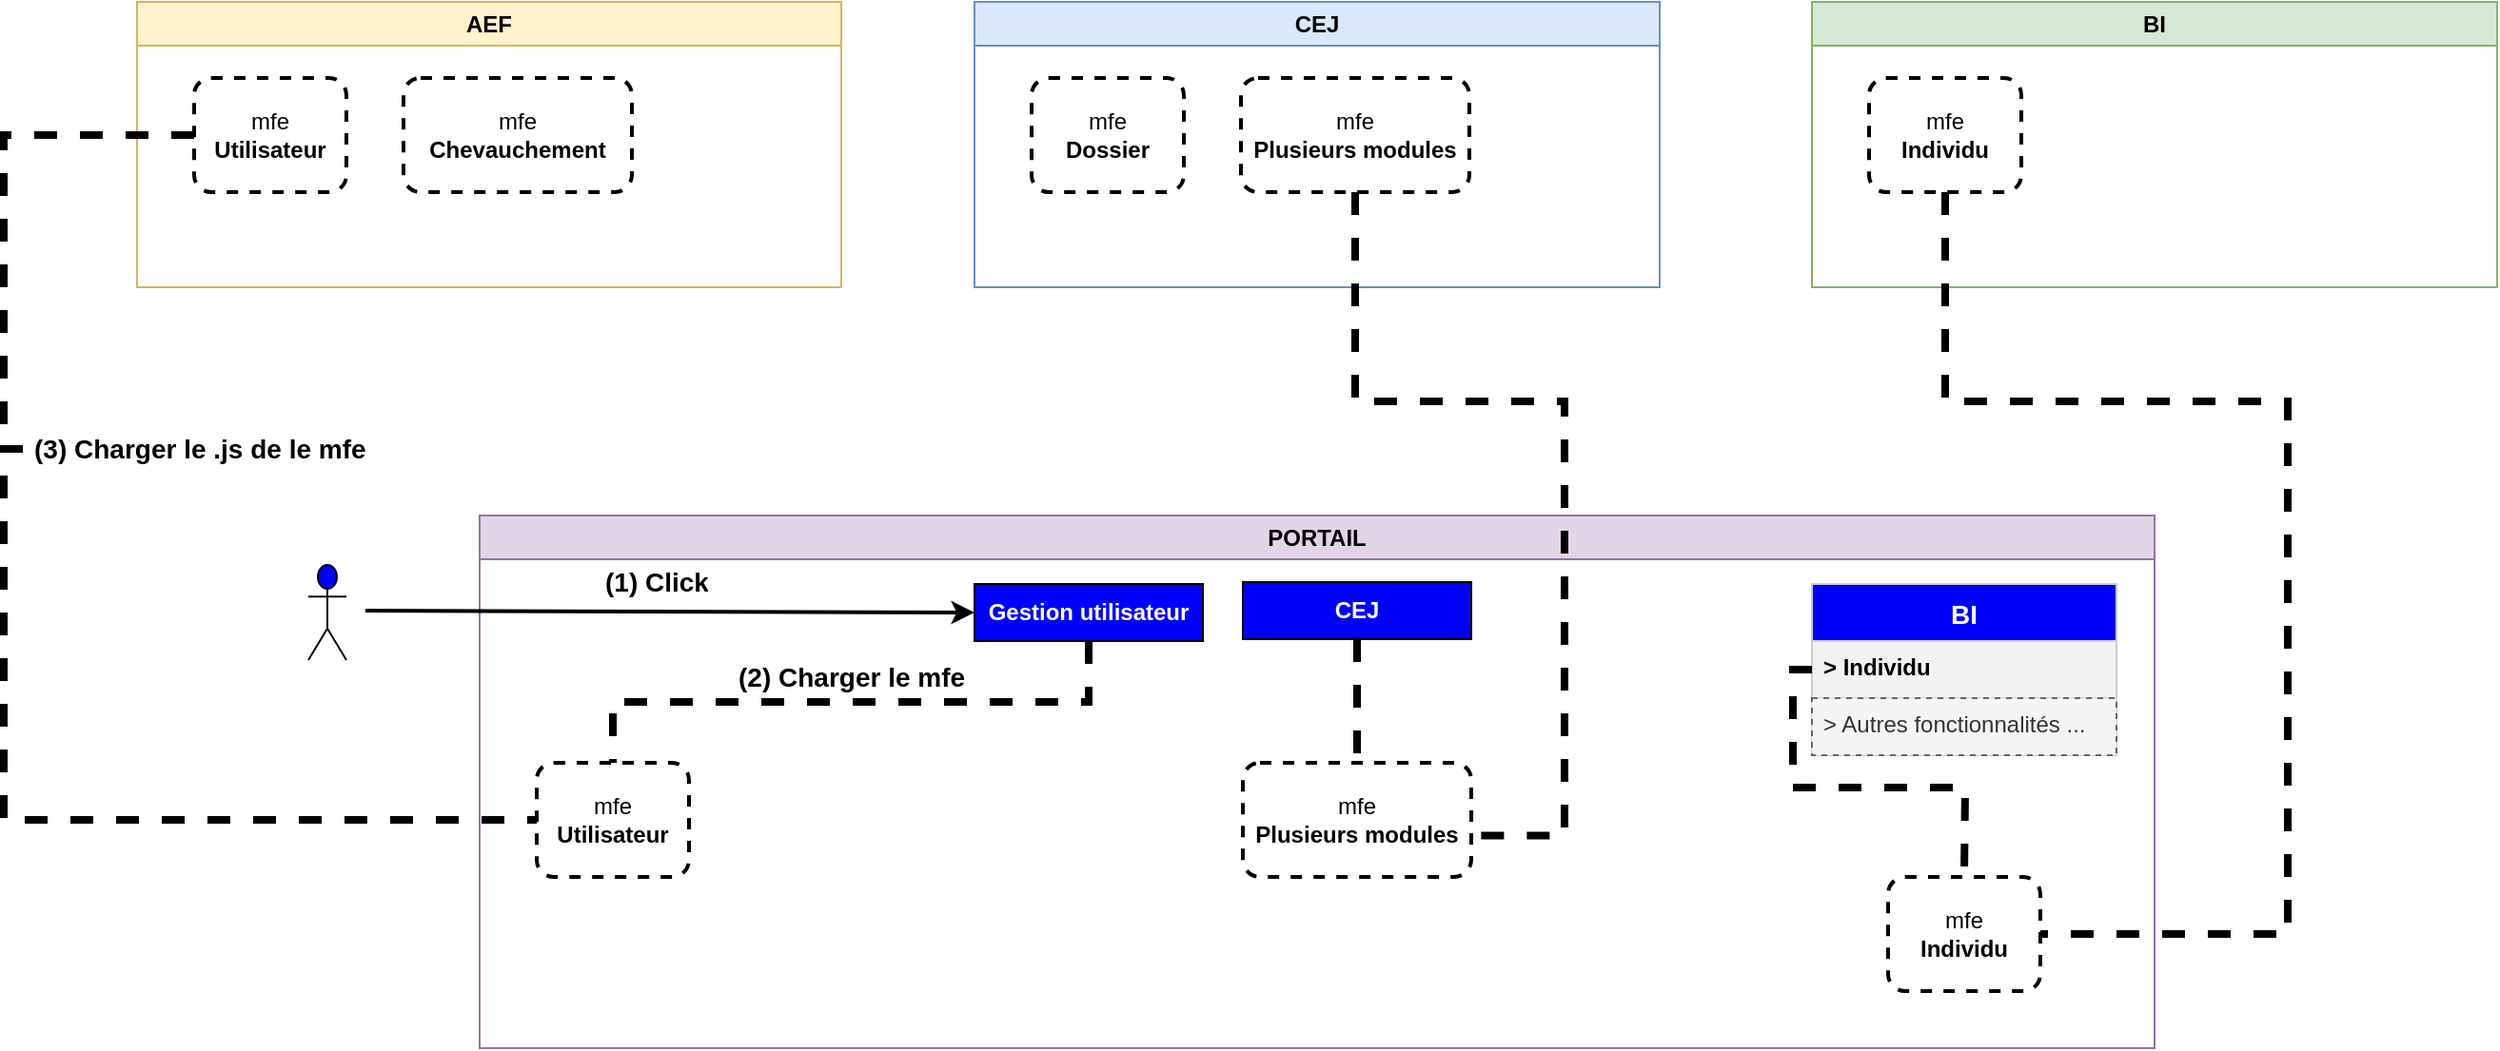 <mxfile version="20.8.23" type="github" pages="2">
  <diagram name="Multi-repo" id="TVKqwtygR2jtkVOvne77">
    <mxGraphModel dx="1562" dy="779" grid="1" gridSize="10" guides="1" tooltips="1" connect="1" arrows="1" fold="1" page="1" pageScale="1" pageWidth="3300" pageHeight="4681" math="0" shadow="0">
      <root>
        <mxCell id="0" />
        <mxCell id="1" parent="0" />
        <mxCell id="2WHvH8ilRGJesVWR_XoT-2" value="AEF" style="swimlane;whiteSpace=wrap;html=1;fillColor=#fff2cc;strokeColor=#d6b656;" parent="1" vertex="1">
          <mxGeometry x="120" y="120" width="370" height="150" as="geometry" />
        </mxCell>
        <mxCell id="2WHvH8ilRGJesVWR_XoT-5" value="mfe&lt;br style=&quot;border-color: var(--border-color);&quot;&gt;&lt;b&gt;Chevauchement&lt;/b&gt;" style="rounded=1;whiteSpace=wrap;html=1;dashed=1;strokeWidth=2;" parent="2WHvH8ilRGJesVWR_XoT-2" vertex="1">
          <mxGeometry x="140" y="40" width="120" height="60" as="geometry" />
        </mxCell>
        <mxCell id="2WHvH8ilRGJesVWR_XoT-6" value="mfe&lt;br style=&quot;border-color: var(--border-color);&quot;&gt;&lt;b&gt;Utilisateur&lt;/b&gt;" style="rounded=1;whiteSpace=wrap;html=1;dashed=1;strokeWidth=2;" parent="2WHvH8ilRGJesVWR_XoT-2" vertex="1">
          <mxGeometry x="30" y="40" width="80" height="60" as="geometry" />
        </mxCell>
        <mxCell id="2WHvH8ilRGJesVWR_XoT-7" value="CEJ" style="swimlane;whiteSpace=wrap;html=1;fillColor=#dae8fc;strokeColor=#6c8ebf;" parent="1" vertex="1">
          <mxGeometry x="560" y="120" width="360" height="150" as="geometry" />
        </mxCell>
        <mxCell id="2WHvH8ilRGJesVWR_XoT-8" value="mfe&lt;br style=&quot;border-color: var(--border-color);&quot;&gt;&lt;b&gt;Plusieurs modules&lt;/b&gt;" style="rounded=1;whiteSpace=wrap;html=1;dashed=1;strokeWidth=2;" parent="2WHvH8ilRGJesVWR_XoT-7" vertex="1">
          <mxGeometry x="140" y="40" width="120" height="60" as="geometry" />
        </mxCell>
        <mxCell id="2WHvH8ilRGJesVWR_XoT-9" value="mfe&lt;br style=&quot;border-color: var(--border-color);&quot;&gt;&lt;b&gt;Dossier&lt;/b&gt;" style="rounded=1;whiteSpace=wrap;html=1;dashed=1;strokeWidth=2;" parent="2WHvH8ilRGJesVWR_XoT-7" vertex="1">
          <mxGeometry x="30" y="40" width="80" height="60" as="geometry" />
        </mxCell>
        <mxCell id="2WHvH8ilRGJesVWR_XoT-11" value="PORTAIL" style="swimlane;whiteSpace=wrap;html=1;fillColor=#e1d5e7;strokeColor=#9673a6;" parent="1" vertex="1">
          <mxGeometry x="300" y="390" width="880" height="280" as="geometry" />
        </mxCell>
        <mxCell id="2WHvH8ilRGJesVWR_XoT-12" value="mfe&lt;br style=&quot;border-color: var(--border-color);&quot;&gt;&lt;b&gt;Plusieurs modules&lt;/b&gt;" style="rounded=1;whiteSpace=wrap;html=1;dashed=1;strokeWidth=2;" parent="2WHvH8ilRGJesVWR_XoT-11" vertex="1">
          <mxGeometry x="401" y="130" width="120" height="60" as="geometry" />
        </mxCell>
        <mxCell id="2WHvH8ilRGJesVWR_XoT-13" value="mfe&lt;br style=&quot;border-color: var(--border-color);&quot;&gt;&lt;b&gt;Utilisateur&lt;/b&gt;" style="rounded=1;whiteSpace=wrap;html=1;dashed=1;strokeWidth=2;" parent="2WHvH8ilRGJesVWR_XoT-11" vertex="1">
          <mxGeometry x="30" y="130" width="80" height="60" as="geometry" />
        </mxCell>
        <mxCell id="2WHvH8ilRGJesVWR_XoT-19" value="&lt;font color=&quot;#ffffff&quot;&gt;&lt;b&gt;Gestion utilisateur&lt;/b&gt;&lt;/font&gt;" style="rounded=0;whiteSpace=wrap;html=1;fillColor=#0000FF;" parent="2WHvH8ilRGJesVWR_XoT-11" vertex="1">
          <mxGeometry x="260" y="36" width="120" height="30" as="geometry" />
        </mxCell>
        <mxCell id="2WHvH8ilRGJesVWR_XoT-20" value="&lt;font color=&quot;#ffffff&quot;&gt;&lt;b&gt;CEJ&lt;/b&gt;&lt;/font&gt;" style="rounded=0;whiteSpace=wrap;html=1;fillColor=#0000FF;" parent="2WHvH8ilRGJesVWR_XoT-11" vertex="1">
          <mxGeometry x="401" y="35" width="120" height="30" as="geometry" />
        </mxCell>
        <mxCell id="2WHvH8ilRGJesVWR_XoT-26" value="&lt;font size=&quot;1&quot; color=&quot;#000000&quot;&gt;&lt;b style=&quot;font-size: 14px;&quot;&gt;(1) Click&lt;/b&gt;&lt;/font&gt;" style="text;strokeColor=none;fillColor=none;align=left;verticalAlign=middle;spacingLeft=4;spacingRight=4;overflow=hidden;points=[[0,0.5],[1,0.5]];portConstraint=eastwest;rotatable=0;whiteSpace=wrap;html=1;fontColor=#FFFFFF;" parent="2WHvH8ilRGJesVWR_XoT-11" vertex="1">
          <mxGeometry x="60" y="20" width="90" height="30" as="geometry" />
        </mxCell>
        <mxCell id="2WHvH8ilRGJesVWR_XoT-27" value="" style="endArrow=none;dashed=1;html=1;rounded=0;strokeWidth=4;fontColor=#000000;exitX=0.5;exitY=1;exitDx=0;exitDy=0;edgeStyle=orthogonalEdgeStyle;" parent="2WHvH8ilRGJesVWR_XoT-11" source="2WHvH8ilRGJesVWR_XoT-19" target="2WHvH8ilRGJesVWR_XoT-13" edge="1">
          <mxGeometry width="50" height="50" relative="1" as="geometry">
            <mxPoint x="390" y="40" as="sourcePoint" />
            <mxPoint x="440" y="-10" as="targetPoint" />
          </mxGeometry>
        </mxCell>
        <mxCell id="2WHvH8ilRGJesVWR_XoT-29" value="&lt;font size=&quot;1&quot; color=&quot;#000000&quot;&gt;&lt;b style=&quot;font-size: 14px;&quot;&gt;(2) Charger le mfe&lt;/b&gt;&lt;/font&gt;" style="text;strokeColor=none;fillColor=none;align=left;verticalAlign=middle;spacingLeft=4;spacingRight=4;overflow=hidden;points=[[0,0.5],[1,0.5]];portConstraint=eastwest;rotatable=0;whiteSpace=wrap;html=1;fontColor=#FFFFFF;" parent="2WHvH8ilRGJesVWR_XoT-11" vertex="1">
          <mxGeometry x="130" y="70" width="140" height="30" as="geometry" />
        </mxCell>
        <mxCell id="JjIqwXst3eVOKthiPZqN-1" value="" style="endArrow=none;dashed=1;html=1;rounded=0;strokeWidth=4;fontColor=#000000;exitX=0.5;exitY=1;exitDx=0;exitDy=0;edgeStyle=orthogonalEdgeStyle;" parent="2WHvH8ilRGJesVWR_XoT-11" source="2WHvH8ilRGJesVWR_XoT-20" target="2WHvH8ilRGJesVWR_XoT-12" edge="1">
          <mxGeometry width="50" height="50" relative="1" as="geometry">
            <mxPoint x="330" y="76" as="sourcePoint" />
            <mxPoint x="80" y="140" as="targetPoint" />
          </mxGeometry>
        </mxCell>
        <mxCell id="JjIqwXst3eVOKthiPZqN-23" value="BI" style="swimlane;fontStyle=1;childLayout=stackLayout;horizontal=1;startSize=30;horizontalStack=0;resizeParent=1;resizeParentMax=0;resizeLast=0;collapsible=1;marginBottom=0;align=center;fontSize=14;fontColor=#FFFFFF;fillColor=#0000FF;strokeColor=#CCCCCC;" parent="2WHvH8ilRGJesVWR_XoT-11" vertex="1">
          <mxGeometry x="700" y="36" width="160" height="90" as="geometry" />
        </mxCell>
        <mxCell id="JjIqwXst3eVOKthiPZqN-24" value="&gt; Individu" style="text;strokeColor=#CCCCCC;fillColor=#F2F2F2;spacingLeft=4;spacingRight=4;overflow=hidden;rotatable=0;points=[[0,0.5],[1,0.5]];portConstraint=eastwest;fontSize=12;fontColor=#000000;fillStyle=solid;fontStyle=1" parent="JjIqwXst3eVOKthiPZqN-23" vertex="1">
          <mxGeometry y="30" width="160" height="30" as="geometry" />
        </mxCell>
        <mxCell id="JjIqwXst3eVOKthiPZqN-26" value="&gt; Autres fonctionnalités ..." style="text;strokeColor=#666666;fillColor=#f5f5f5;spacingLeft=4;spacingRight=4;overflow=hidden;rotatable=0;points=[[0,0.5],[1,0.5]];portConstraint=eastwest;fontSize=12;fontColor=#333333;dashed=1;" parent="JjIqwXst3eVOKthiPZqN-23" vertex="1">
          <mxGeometry y="60" width="160" height="30" as="geometry" />
        </mxCell>
        <mxCell id="JjIqwXst3eVOKthiPZqN-28" value="mfe&lt;br style=&quot;border-color: var(--border-color);&quot;&gt;&lt;b&gt;Individu&lt;/b&gt;" style="rounded=1;whiteSpace=wrap;html=1;dashed=1;strokeWidth=2;" parent="2WHvH8ilRGJesVWR_XoT-11" vertex="1">
          <mxGeometry x="740" y="190" width="80" height="60" as="geometry" />
        </mxCell>
        <mxCell id="2WHvH8ilRGJesVWR_XoT-14" value="BI" style="swimlane;whiteSpace=wrap;html=1;fillColor=#d5e8d4;strokeColor=#82b366;" parent="1" vertex="1">
          <mxGeometry x="1000" y="120" width="360" height="150" as="geometry" />
        </mxCell>
        <mxCell id="2WHvH8ilRGJesVWR_XoT-16" value="mfe&lt;br style=&quot;border-color: var(--border-color);&quot;&gt;&lt;b&gt;Individu&lt;/b&gt;" style="rounded=1;whiteSpace=wrap;html=1;dashed=1;strokeWidth=2;" parent="2WHvH8ilRGJesVWR_XoT-14" vertex="1">
          <mxGeometry x="30" y="40" width="80" height="60" as="geometry" />
        </mxCell>
        <mxCell id="2WHvH8ilRGJesVWR_XoT-23" value="Actor" style="shape=umlActor;verticalLabelPosition=bottom;verticalAlign=top;html=1;outlineConnect=0;fontColor=#FFFFFF;fillColor=#0000FF;" parent="1" vertex="1">
          <mxGeometry x="210" y="416" width="20" height="50" as="geometry" />
        </mxCell>
        <mxCell id="2WHvH8ilRGJesVWR_XoT-25" value="" style="endArrow=classic;html=1;rounded=0;fontColor=#FFFFFF;entryX=0;entryY=0.5;entryDx=0;entryDy=0;strokeWidth=2;" parent="1" target="2WHvH8ilRGJesVWR_XoT-19" edge="1">
          <mxGeometry width="50" height="50" relative="1" as="geometry">
            <mxPoint x="240" y="440" as="sourcePoint" />
            <mxPoint x="550" y="330" as="targetPoint" />
          </mxGeometry>
        </mxCell>
        <mxCell id="JjIqwXst3eVOKthiPZqN-2" value="" style="endArrow=none;dashed=1;html=1;rounded=0;strokeWidth=4;fontColor=#000000;exitX=0;exitY=0.5;exitDx=0;exitDy=0;edgeStyle=orthogonalEdgeStyle;entryX=0;entryY=0.5;entryDx=0;entryDy=0;startArrow=none;" parent="1" source="JjIqwXst3eVOKthiPZqN-3" target="2WHvH8ilRGJesVWR_XoT-13" edge="1">
          <mxGeometry width="50" height="50" relative="1" as="geometry">
            <mxPoint x="630" y="466" as="sourcePoint" />
            <mxPoint x="380" y="530" as="targetPoint" />
          </mxGeometry>
        </mxCell>
        <mxCell id="JjIqwXst3eVOKthiPZqN-4" value="" style="endArrow=none;dashed=1;html=1;rounded=0;strokeWidth=4;fontColor=#000000;exitX=0;exitY=0.5;exitDx=0;exitDy=0;edgeStyle=orthogonalEdgeStyle;entryX=0;entryY=0.5;entryDx=0;entryDy=0;" parent="1" source="2WHvH8ilRGJesVWR_XoT-6" target="JjIqwXst3eVOKthiPZqN-3" edge="1">
          <mxGeometry width="50" height="50" relative="1" as="geometry">
            <mxPoint x="150" y="190" as="sourcePoint" />
            <mxPoint x="330" y="550" as="targetPoint" />
            <Array as="points">
              <mxPoint x="50" y="190" />
              <mxPoint x="50" y="355" />
            </Array>
          </mxGeometry>
        </mxCell>
        <mxCell id="JjIqwXst3eVOKthiPZqN-3" value="&lt;font size=&quot;1&quot; color=&quot;#000000&quot;&gt;&lt;b style=&quot;font-size: 14px;&quot;&gt;(3) Charger le .js de le mfe&lt;/b&gt;&lt;/font&gt;" style="text;strokeColor=none;fillColor=none;align=left;verticalAlign=middle;spacingLeft=4;spacingRight=4;overflow=hidden;points=[[0,0.5],[1,0.5]];portConstraint=eastwest;rotatable=0;whiteSpace=wrap;html=1;fontColor=#FFFFFF;" parent="1" vertex="1">
          <mxGeometry x="60" y="340" width="190" height="30" as="geometry" />
        </mxCell>
        <mxCell id="JjIqwXst3eVOKthiPZqN-27" value="" style="endArrow=none;dashed=1;html=1;rounded=0;strokeWidth=4;fontColor=#000000;exitX=0;exitY=0.5;exitDx=0;exitDy=0;edgeStyle=orthogonalEdgeStyle;" parent="1" source="JjIqwXst3eVOKthiPZqN-24" edge="1">
          <mxGeometry width="50" height="50" relative="1" as="geometry">
            <mxPoint x="630" y="466" as="sourcePoint" />
            <mxPoint x="1080" y="580" as="targetPoint" />
          </mxGeometry>
        </mxCell>
        <mxCell id="26Q78qXbTHTmkKfMNX4m-3" value="" style="endArrow=none;dashed=1;html=1;rounded=0;strokeWidth=4;fontColor=#000000;exitX=0.5;exitY=1;exitDx=0;exitDy=0;edgeStyle=orthogonalEdgeStyle;entryX=1;entryY=0.5;entryDx=0;entryDy=0;" edge="1" parent="1" source="2WHvH8ilRGJesVWR_XoT-16" target="JjIqwXst3eVOKthiPZqN-28">
          <mxGeometry width="50" height="50" relative="1" as="geometry">
            <mxPoint x="1010" y="481" as="sourcePoint" />
            <mxPoint x="1220" y="520" as="targetPoint" />
            <Array as="points">
              <mxPoint x="1070" y="330" />
              <mxPoint x="1250" y="330" />
              <mxPoint x="1250" y="610" />
            </Array>
          </mxGeometry>
        </mxCell>
        <mxCell id="26Q78qXbTHTmkKfMNX4m-4" value="" style="endArrow=none;dashed=1;html=1;rounded=0;strokeWidth=4;fontColor=#000000;exitX=0.5;exitY=1;exitDx=0;exitDy=0;edgeStyle=orthogonalEdgeStyle;entryX=1.008;entryY=0.637;entryDx=0;entryDy=0;entryPerimeter=0;" edge="1" parent="1" source="2WHvH8ilRGJesVWR_XoT-8" target="2WHvH8ilRGJesVWR_XoT-12">
          <mxGeometry width="50" height="50" relative="1" as="geometry">
            <mxPoint x="1080" y="230" as="sourcePoint" />
            <mxPoint x="1130" y="620" as="targetPoint" />
            <Array as="points">
              <mxPoint x="760" y="330" />
              <mxPoint x="870" y="330" />
              <mxPoint x="870" y="558" />
            </Array>
          </mxGeometry>
        </mxCell>
      </root>
    </mxGraphModel>
  </diagram>
  <diagram id="Enm8Pu9zZ97rX9CAP0G-" name="Mono-repo">
    <mxGraphModel dx="1562" dy="779" grid="1" gridSize="10" guides="1" tooltips="1" connect="1" arrows="1" fold="1" page="1" pageScale="1" pageWidth="3300" pageHeight="4681" math="0" shadow="0">
      <root>
        <mxCell id="0" />
        <mxCell id="1" parent="0" />
        <mxCell id="wpDcKLxXv6VPOfNtYu6a-7" value="PORTAIL" style="swimlane;whiteSpace=wrap;html=1;fillColor=#e1d5e7;strokeColor=#9673a6;" parent="1" vertex="1">
          <mxGeometry x="20" y="390" width="1380" height="500" as="geometry" />
        </mxCell>
        <mxCell id="wpDcKLxXv6VPOfNtYu6a-8" value="mfe&lt;br style=&quot;border-color: var(--border-color);&quot;&gt;&lt;b&gt;Plusieurs modules&lt;/b&gt;" style="rounded=1;whiteSpace=wrap;html=1;dashed=1;strokeWidth=2;" parent="wpDcKLxXv6VPOfNtYu6a-7" vertex="1">
          <mxGeometry x="401" y="130" width="120" height="60" as="geometry" />
        </mxCell>
        <mxCell id="wpDcKLxXv6VPOfNtYu6a-9" value="mfe&lt;br style=&quot;border-color: var(--border-color);&quot;&gt;&lt;b&gt;Utilisateur&lt;/b&gt;" style="rounded=1;whiteSpace=wrap;html=1;dashed=1;strokeWidth=2;" parent="wpDcKLxXv6VPOfNtYu6a-7" vertex="1">
          <mxGeometry x="30" y="130" width="80" height="60" as="geometry" />
        </mxCell>
        <mxCell id="wpDcKLxXv6VPOfNtYu6a-10" value="&lt;font color=&quot;#ffffff&quot;&gt;&lt;b&gt;Gestion utilisateur&lt;/b&gt;&lt;/font&gt;" style="rounded=0;whiteSpace=wrap;html=1;fillColor=#0000FF;" parent="wpDcKLxXv6VPOfNtYu6a-7" vertex="1">
          <mxGeometry x="260" y="36" width="120" height="30" as="geometry" />
        </mxCell>
        <mxCell id="wpDcKLxXv6VPOfNtYu6a-11" value="&lt;font color=&quot;#ffffff&quot;&gt;&lt;b&gt;CEJ&lt;/b&gt;&lt;/font&gt;" style="rounded=0;whiteSpace=wrap;html=1;fillColor=#0000FF;" parent="wpDcKLxXv6VPOfNtYu6a-7" vertex="1">
          <mxGeometry x="401" y="35" width="120" height="30" as="geometry" />
        </mxCell>
        <mxCell id="wpDcKLxXv6VPOfNtYu6a-13" value="" style="endArrow=none;dashed=1;html=1;rounded=0;strokeWidth=4;fontColor=#000000;exitX=0.5;exitY=1;exitDx=0;exitDy=0;edgeStyle=orthogonalEdgeStyle;" parent="wpDcKLxXv6VPOfNtYu6a-7" source="wpDcKLxXv6VPOfNtYu6a-10" target="wpDcKLxXv6VPOfNtYu6a-9" edge="1">
          <mxGeometry width="50" height="50" relative="1" as="geometry">
            <mxPoint x="390" y="40" as="sourcePoint" />
            <mxPoint x="440" y="-10" as="targetPoint" />
          </mxGeometry>
        </mxCell>
        <mxCell id="wpDcKLxXv6VPOfNtYu6a-14" value="&lt;font size=&quot;1&quot; color=&quot;#000000&quot;&gt;&lt;b style=&quot;font-size: 14px;&quot;&gt;(2) Charger le mfe&lt;/b&gt;&lt;/font&gt;" style="text;strokeColor=none;fillColor=none;align=left;verticalAlign=middle;spacingLeft=4;spacingRight=4;overflow=hidden;points=[[0,0.5],[1,0.5]];portConstraint=eastwest;rotatable=0;whiteSpace=wrap;html=1;fontColor=#FFFFFF;" parent="wpDcKLxXv6VPOfNtYu6a-7" vertex="1">
          <mxGeometry x="130" y="70" width="140" height="30" as="geometry" />
        </mxCell>
        <mxCell id="wpDcKLxXv6VPOfNtYu6a-15" value="" style="endArrow=none;dashed=1;html=1;rounded=0;strokeWidth=4;fontColor=#000000;exitX=0.5;exitY=1;exitDx=0;exitDy=0;edgeStyle=orthogonalEdgeStyle;" parent="wpDcKLxXv6VPOfNtYu6a-7" source="wpDcKLxXv6VPOfNtYu6a-11" target="wpDcKLxXv6VPOfNtYu6a-8" edge="1">
          <mxGeometry width="50" height="50" relative="1" as="geometry">
            <mxPoint x="330" y="76" as="sourcePoint" />
            <mxPoint x="80" y="140" as="targetPoint" />
          </mxGeometry>
        </mxCell>
        <mxCell id="wpDcKLxXv6VPOfNtYu6a-16" value="BI" style="swimlane;fontStyle=1;childLayout=stackLayout;horizontal=1;startSize=30;horizontalStack=0;resizeParent=1;resizeParentMax=0;resizeLast=0;collapsible=1;marginBottom=0;align=center;fontSize=14;fontColor=#FFFFFF;fillColor=#0000FF;strokeColor=#CCCCCC;" parent="wpDcKLxXv6VPOfNtYu6a-7" vertex="1">
          <mxGeometry x="700" y="36" width="160" height="90" as="geometry" />
        </mxCell>
        <mxCell id="wpDcKLxXv6VPOfNtYu6a-17" value="&gt; Individu" style="text;strokeColor=#CCCCCC;fillColor=#F2F2F2;spacingLeft=4;spacingRight=4;overflow=hidden;rotatable=0;points=[[0,0.5],[1,0.5]];portConstraint=eastwest;fontSize=12;fontColor=#000000;fillStyle=solid;fontStyle=1" parent="wpDcKLxXv6VPOfNtYu6a-16" vertex="1">
          <mxGeometry y="30" width="160" height="30" as="geometry" />
        </mxCell>
        <mxCell id="wpDcKLxXv6VPOfNtYu6a-18" value="&gt; Autres fonctionnalités ..." style="text;strokeColor=#666666;fillColor=#f5f5f5;spacingLeft=4;spacingRight=4;overflow=hidden;rotatable=0;points=[[0,0.5],[1,0.5]];portConstraint=eastwest;fontSize=12;fontColor=#333333;dashed=1;" parent="wpDcKLxXv6VPOfNtYu6a-16" vertex="1">
          <mxGeometry y="60" width="160" height="30" as="geometry" />
        </mxCell>
        <mxCell id="wpDcKLxXv6VPOfNtYu6a-19" value="mfe&lt;br style=&quot;border-color: var(--border-color);&quot;&gt;&lt;b&gt;Individu&lt;/b&gt;" style="rounded=1;whiteSpace=wrap;html=1;dashed=1;strokeWidth=2;" parent="wpDcKLxXv6VPOfNtYu6a-7" vertex="1">
          <mxGeometry x="1020" y="190" width="80" height="60" as="geometry" />
        </mxCell>
        <mxCell id="wpDcKLxXv6VPOfNtYu6a-1" value="AEF" style="swimlane;whiteSpace=wrap;html=1;fillColor=#fff2cc;strokeColor=#d6b656;" parent="wpDcKLxXv6VPOfNtYu6a-7" vertex="1">
          <mxGeometry x="90" y="330" width="370" height="150" as="geometry" />
        </mxCell>
        <mxCell id="wpDcKLxXv6VPOfNtYu6a-2" value="mfe&lt;br style=&quot;border-color: var(--border-color);&quot;&gt;&lt;b&gt;Chevauchement&lt;/b&gt;" style="rounded=1;whiteSpace=wrap;html=1;dashed=1;strokeWidth=2;" parent="wpDcKLxXv6VPOfNtYu6a-1" vertex="1">
          <mxGeometry x="140" y="40" width="120" height="60" as="geometry" />
        </mxCell>
        <mxCell id="wpDcKLxXv6VPOfNtYu6a-3" value="mfe&lt;br style=&quot;border-color: var(--border-color);&quot;&gt;&lt;b&gt;Utilisateur&lt;/b&gt;" style="rounded=1;whiteSpace=wrap;html=1;dashed=1;strokeWidth=2;" parent="wpDcKLxXv6VPOfNtYu6a-1" vertex="1">
          <mxGeometry x="30" y="40" width="80" height="60" as="geometry" />
        </mxCell>
        <mxCell id="wpDcKLxXv6VPOfNtYu6a-4" value="CEJ" style="swimlane;whiteSpace=wrap;html=1;fillColor=#dae8fc;strokeColor=#6c8ebf;" parent="wpDcKLxXv6VPOfNtYu6a-7" vertex="1">
          <mxGeometry x="540" y="330" width="360" height="150" as="geometry" />
        </mxCell>
        <mxCell id="wpDcKLxXv6VPOfNtYu6a-5" value="mfe&lt;br style=&quot;border-color: var(--border-color);&quot;&gt;&lt;b&gt;Plusieurs modules&lt;/b&gt;" style="rounded=1;whiteSpace=wrap;html=1;dashed=1;strokeWidth=2;" parent="wpDcKLxXv6VPOfNtYu6a-4" vertex="1">
          <mxGeometry x="140" y="40" width="120" height="60" as="geometry" />
        </mxCell>
        <mxCell id="wpDcKLxXv6VPOfNtYu6a-6" value="mfe&lt;br style=&quot;border-color: var(--border-color);&quot;&gt;&lt;b&gt;Dossier&lt;/b&gt;" style="rounded=1;whiteSpace=wrap;html=1;dashed=1;strokeWidth=2;" parent="wpDcKLxXv6VPOfNtYu6a-4" vertex="1">
          <mxGeometry x="30" y="40" width="80" height="60" as="geometry" />
        </mxCell>
        <mxCell id="wpDcKLxXv6VPOfNtYu6a-20" value="BI" style="swimlane;whiteSpace=wrap;html=1;fillColor=#d5e8d4;strokeColor=#82b366;" parent="wpDcKLxXv6VPOfNtYu6a-7" vertex="1">
          <mxGeometry x="980" y="330" width="360" height="150" as="geometry" />
        </mxCell>
        <mxCell id="wpDcKLxXv6VPOfNtYu6a-21" value="mfe&lt;br style=&quot;border-color: var(--border-color);&quot;&gt;&lt;b&gt;Individu&lt;/b&gt;" style="rounded=1;whiteSpace=wrap;html=1;dashed=1;strokeWidth=2;" parent="wpDcKLxXv6VPOfNtYu6a-20" vertex="1">
          <mxGeometry x="30" y="40" width="80" height="60" as="geometry" />
        </mxCell>
        <mxCell id="wpDcKLxXv6VPOfNtYu6a-25" value="" style="endArrow=none;dashed=1;html=1;rounded=0;strokeWidth=4;fontColor=#000000;exitX=0;exitY=0.5;exitDx=0;exitDy=0;edgeStyle=orthogonalEdgeStyle;entryX=0.38;entryY=1.023;entryDx=0;entryDy=0;entryPerimeter=0;" parent="wpDcKLxXv6VPOfNtYu6a-7" source="wpDcKLxXv6VPOfNtYu6a-3" target="wpDcKLxXv6VPOfNtYu6a-9" edge="1">
          <mxGeometry width="50" height="50" relative="1" as="geometry">
            <mxPoint x="130" y="-200" as="sourcePoint" />
            <mxPoint x="40" y="265" as="targetPoint" />
            <Array as="points">
              <mxPoint x="30" y="400" />
              <mxPoint x="30" y="220" />
              <mxPoint x="60" y="220" />
            </Array>
          </mxGeometry>
        </mxCell>
        <mxCell id="XVcWELzp87YtYLjft7wa-1" value="&lt;font size=&quot;1&quot; color=&quot;#000000&quot;&gt;&lt;b style=&quot;font-size: 14px;&quot;&gt;(3) Charger le .js de le mfe&lt;/b&gt;&lt;/font&gt;" style="text;strokeColor=none;fillColor=none;align=left;verticalAlign=middle;spacingLeft=4;spacingRight=4;overflow=hidden;points=[[0,0.5],[1,0.5]];portConstraint=eastwest;rotatable=0;whiteSpace=wrap;html=1;fontColor=#FFFFFF;" parent="wpDcKLxXv6VPOfNtYu6a-7" vertex="1">
          <mxGeometry x="30" y="270" width="190" height="30" as="geometry" />
        </mxCell>
        <mxCell id="XVcWELzp87YtYLjft7wa-4" value="" style="endArrow=none;dashed=1;html=1;rounded=0;strokeWidth=4;fontColor=#000000;exitX=0.5;exitY=1;exitDx=0;exitDy=0;edgeStyle=orthogonalEdgeStyle;" parent="wpDcKLxXv6VPOfNtYu6a-7" target="wpDcKLxXv6VPOfNtYu6a-21" edge="1">
          <mxGeometry width="50" height="50" relative="1" as="geometry">
            <mxPoint x="1059.5" y="250" as="sourcePoint" />
            <mxPoint x="1059.5" y="315" as="targetPoint" />
            <Array as="points" />
          </mxGeometry>
        </mxCell>
        <mxCell id="XVcWELzp87YtYLjft7wa-5" value="" style="endArrow=none;dashed=1;html=1;rounded=0;strokeWidth=4;fontColor=#000000;exitX=1;exitY=0.5;exitDx=0;exitDy=0;edgeStyle=orthogonalEdgeStyle;" parent="wpDcKLxXv6VPOfNtYu6a-7" source="wpDcKLxXv6VPOfNtYu6a-8" target="wpDcKLxXv6VPOfNtYu6a-5" edge="1">
          <mxGeometry width="50" height="50" relative="1" as="geometry">
            <mxPoint x="600" y="160" as="sourcePoint" />
            <mxPoint x="590.5" y="280" as="targetPoint" />
            <Array as="points">
              <mxPoint x="560" y="160" />
              <mxPoint x="560" y="240" />
              <mxPoint x="740" y="240" />
            </Array>
          </mxGeometry>
        </mxCell>
        <mxCell id="wpDcKLxXv6VPOfNtYu6a-22" value="Actor" style="shape=umlActor;verticalLabelPosition=bottom;verticalAlign=top;html=1;outlineConnect=0;fontColor=#FFFFFF;fillColor=#0000FF;" parent="1" vertex="1">
          <mxGeometry x="90" y="320" width="20" height="50" as="geometry" />
        </mxCell>
        <mxCell id="wpDcKLxXv6VPOfNtYu6a-23" value="" style="endArrow=classic;html=1;rounded=0;fontColor=#FFFFFF;entryX=0;entryY=0.5;entryDx=0;entryDy=0;strokeWidth=2;" parent="1" source="wpDcKLxXv6VPOfNtYu6a-22" target="wpDcKLxXv6VPOfNtYu6a-10" edge="1">
          <mxGeometry width="50" height="50" relative="1" as="geometry">
            <mxPoint x="230" y="370" as="sourcePoint" />
            <mxPoint x="550" y="330" as="targetPoint" />
          </mxGeometry>
        </mxCell>
        <mxCell id="wpDcKLxXv6VPOfNtYu6a-27" value="" style="endArrow=none;dashed=1;html=1;rounded=0;strokeWidth=4;fontColor=#000000;exitX=0;exitY=0.5;exitDx=0;exitDy=0;edgeStyle=orthogonalEdgeStyle;" parent="1" source="wpDcKLxXv6VPOfNtYu6a-17" edge="1">
          <mxGeometry width="50" height="50" relative="1" as="geometry">
            <mxPoint x="630" y="466" as="sourcePoint" />
            <mxPoint x="1080" y="580" as="targetPoint" />
          </mxGeometry>
        </mxCell>
        <mxCell id="wpDcKLxXv6VPOfNtYu6a-12" value="&lt;font size=&quot;1&quot; color=&quot;#000000&quot;&gt;&lt;b style=&quot;font-size: 14px;&quot;&gt;(1) Click&lt;/b&gt;&lt;/font&gt;" style="text;strokeColor=none;fillColor=none;align=left;verticalAlign=middle;spacingLeft=4;spacingRight=4;overflow=hidden;points=[[0,0.5],[1,0.5]];portConstraint=eastwest;rotatable=0;whiteSpace=wrap;html=1;fontColor=#FFFFFF;" parent="1" vertex="1">
          <mxGeometry x="150" y="350" width="90" height="30" as="geometry" />
        </mxCell>
      </root>
    </mxGraphModel>
  </diagram>
</mxfile>
